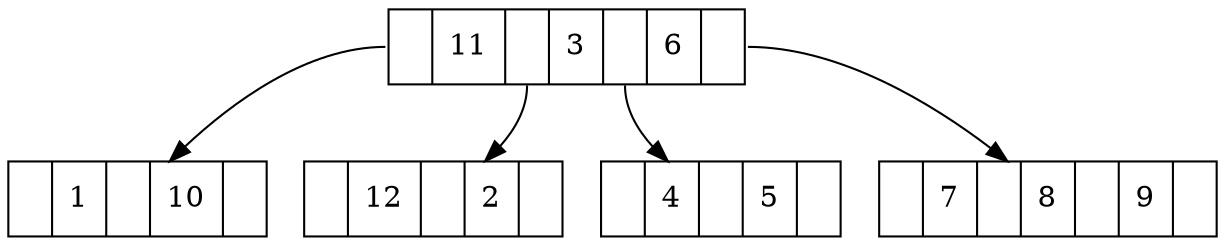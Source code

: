 digraph g { 
 node [shape=record];
Nodo1048931550[label="<P0>|11|<P1>|3|<P2>|6|<P3>"];
Nodo861943601[label="<P0>|1|<P1>|10|<P2>"];
Nodo1048931550:P0 -> Nodo861943601;
Nodo667369566[label="<P0>|12|<P1>|2|<P2>"];
Nodo1048931550:P1 -> Nodo667369566;
Nodo1374425277[label="<P0>|4|<P1>|5|<P2>"];
Nodo1048931550:P2 -> Nodo1374425277;
Nodo1142580674[label="<P0>|7|<P1>|8|<P2>|9|<P3>"];
Nodo1048931550:P3 -> Nodo1142580674;
}